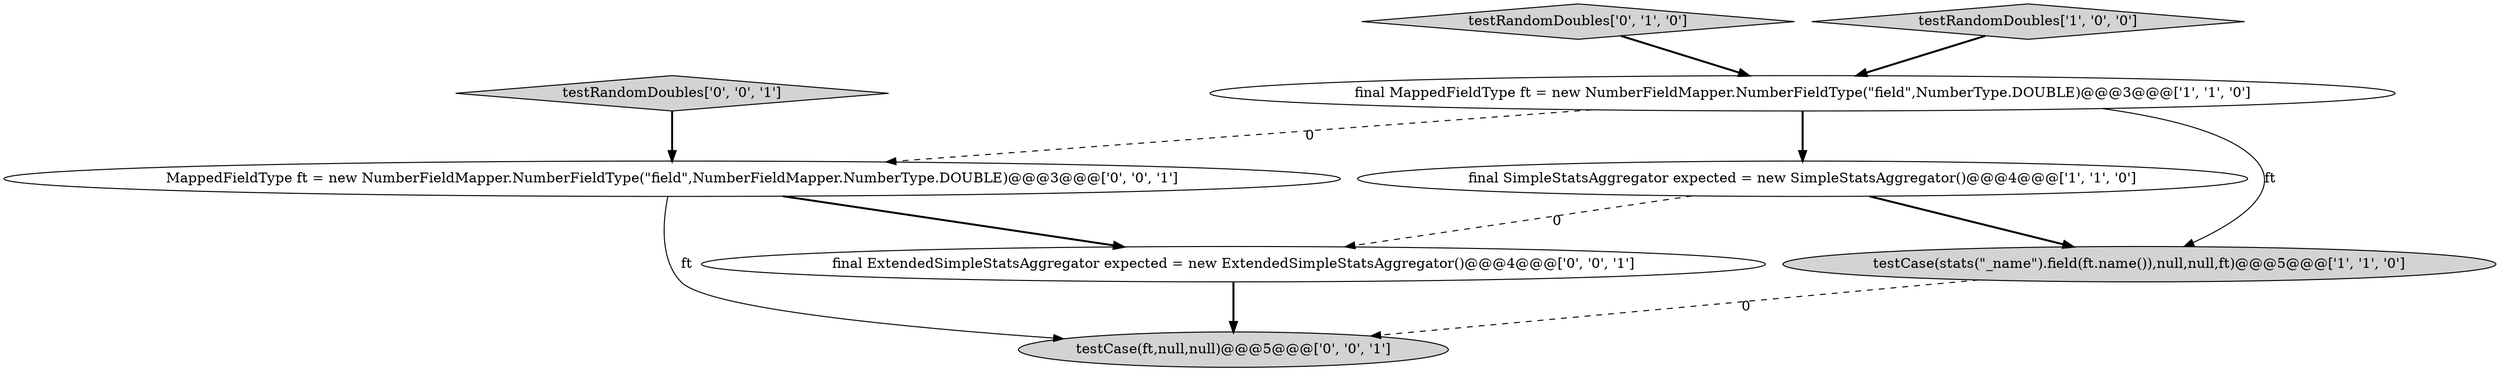 digraph {
5 [style = filled, label = "final ExtendedSimpleStatsAggregator expected = new ExtendedSimpleStatsAggregator()@@@4@@@['0', '0', '1']", fillcolor = white, shape = ellipse image = "AAA0AAABBB3BBB"];
2 [style = filled, label = "testCase(stats(\"_name\").field(ft.name()),null,null,ft)@@@5@@@['1', '1', '0']", fillcolor = lightgray, shape = ellipse image = "AAA0AAABBB1BBB"];
3 [style = filled, label = "final MappedFieldType ft = new NumberFieldMapper.NumberFieldType(\"field\",NumberType.DOUBLE)@@@3@@@['1', '1', '0']", fillcolor = white, shape = ellipse image = "AAA0AAABBB1BBB"];
1 [style = filled, label = "final SimpleStatsAggregator expected = new SimpleStatsAggregator()@@@4@@@['1', '1', '0']", fillcolor = white, shape = ellipse image = "AAA0AAABBB1BBB"];
4 [style = filled, label = "testRandomDoubles['0', '1', '0']", fillcolor = lightgray, shape = diamond image = "AAA0AAABBB2BBB"];
0 [style = filled, label = "testRandomDoubles['1', '0', '0']", fillcolor = lightgray, shape = diamond image = "AAA0AAABBB1BBB"];
6 [style = filled, label = "testRandomDoubles['0', '0', '1']", fillcolor = lightgray, shape = diamond image = "AAA0AAABBB3BBB"];
8 [style = filled, label = "MappedFieldType ft = new NumberFieldMapper.NumberFieldType(\"field\",NumberFieldMapper.NumberType.DOUBLE)@@@3@@@['0', '0', '1']", fillcolor = white, shape = ellipse image = "AAA0AAABBB3BBB"];
7 [style = filled, label = "testCase(ft,null,null)@@@5@@@['0', '0', '1']", fillcolor = lightgray, shape = ellipse image = "AAA0AAABBB3BBB"];
2->7 [style = dashed, label="0"];
1->5 [style = dashed, label="0"];
3->8 [style = dashed, label="0"];
0->3 [style = bold, label=""];
8->5 [style = bold, label=""];
3->2 [style = solid, label="ft"];
4->3 [style = bold, label=""];
8->7 [style = solid, label="ft"];
1->2 [style = bold, label=""];
6->8 [style = bold, label=""];
5->7 [style = bold, label=""];
3->1 [style = bold, label=""];
}
